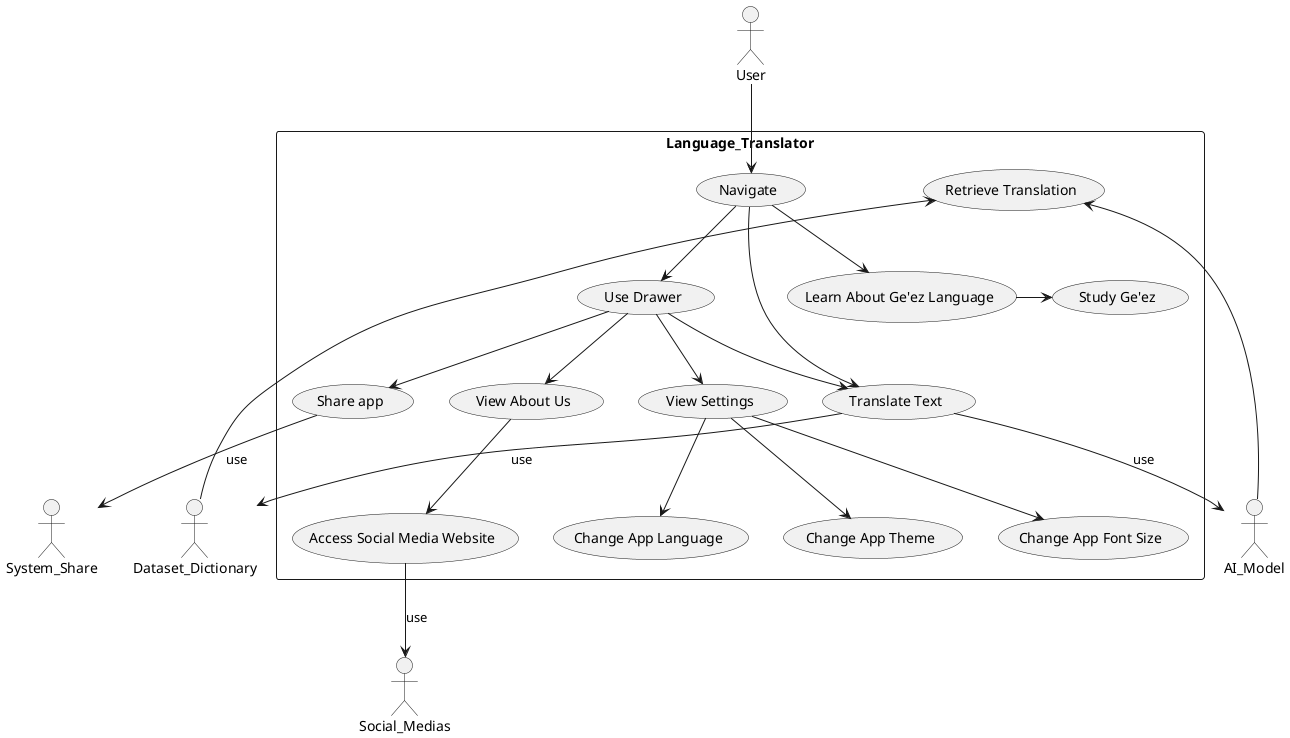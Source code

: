 @startuml usecase_diagram

actor User
actor AI_Model
actor Dataset_Dictionary
actor Social_Medias
actor System_Share

rectangle Language_Translator {
    User --> (Navigate)
    (Navigate) --> (Use Drawer)
    (Navigate) --> (Translate Text)
    (Navigate) --> (Learn About Ge'ez Language)

    AI_Model -> (Retrieve Translation)
    Dataset_Dictionary -> (Retrieve Translation)
    (Translate Text) --> Dataset_Dictionary: use
    (Translate Text) --> AI_Model: use

    (Use Drawer) --> (Translate Text)
    (Use Drawer) --> (View Settings)
    (Use Drawer) --> (View About Us)
    (Use Drawer) --> (Share app)

    (Share app) --> System_Share: use
    (View Settings) --> (Change App Language)
    (View Settings) --> (Change App Theme)
    (View Settings) --> (Change App Font Size)
    (View About Us) --> (Access Social Media Website)
    (Access Social Media Website) --> Social_Medias: use

    (Learn About Ge'ez Language) -> (Study Ge'ez)
}

@enduml